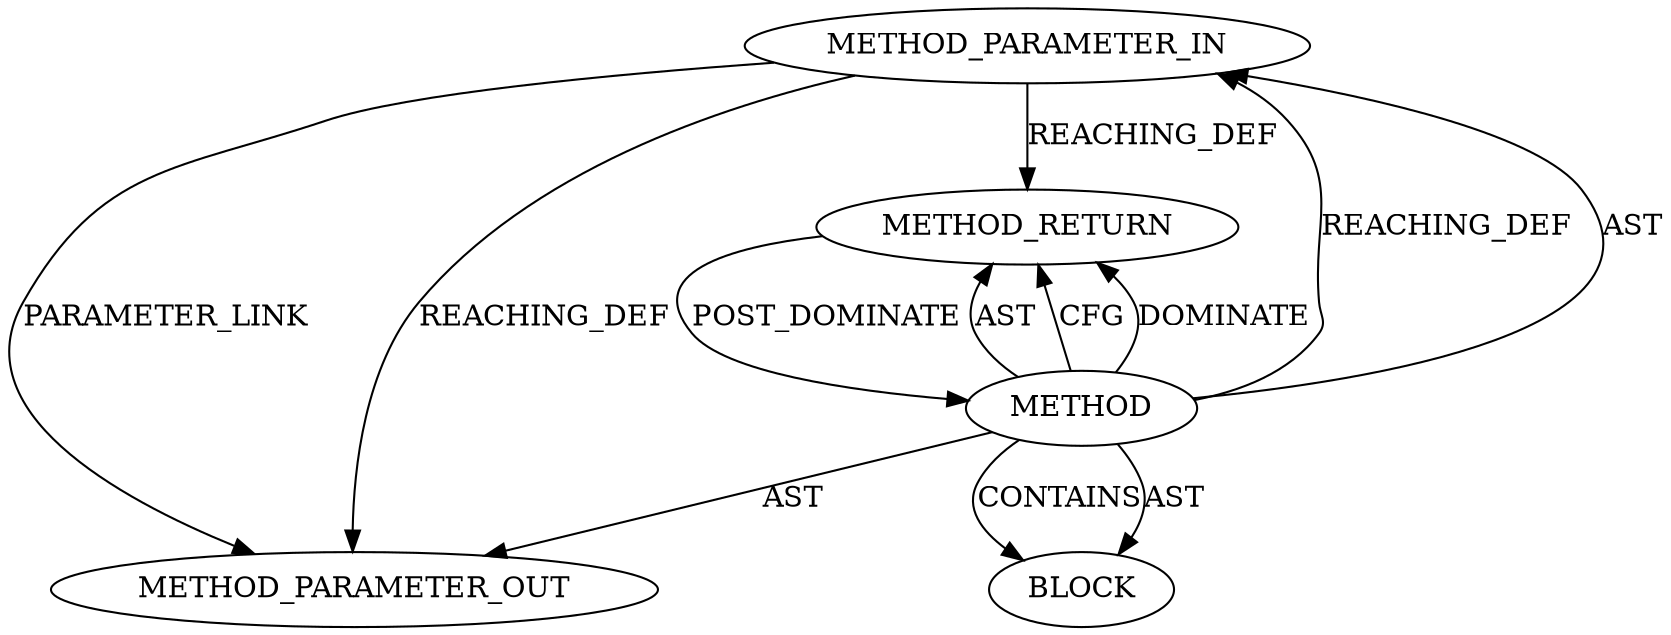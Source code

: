 digraph {
  27357 [label=METHOD_PARAMETER_OUT ORDER=1 CODE="p1" IS_VARIADIC=false TYPE_FULL_NAME="ANY" EVALUATION_STRATEGY="BY_VALUE" INDEX=1 NAME="p1"]
  25888 [label=METHOD_PARAMETER_IN ORDER=1 CODE="p1" IS_VARIADIC=false TYPE_FULL_NAME="ANY" EVALUATION_STRATEGY="BY_VALUE" INDEX=1 NAME="p1"]
  25887 [label=METHOD AST_PARENT_TYPE="NAMESPACE_BLOCK" AST_PARENT_FULL_NAME="<global>" ORDER=0 CODE="<empty>" FULL_NAME="HMAC_CTX_cleanup" IS_EXTERNAL=true FILENAME="<empty>" SIGNATURE="" NAME="HMAC_CTX_cleanup"]
  25890 [label=METHOD_RETURN ORDER=2 CODE="RET" TYPE_FULL_NAME="ANY" EVALUATION_STRATEGY="BY_VALUE"]
  25889 [label=BLOCK ORDER=1 ARGUMENT_INDEX=1 CODE="<empty>" TYPE_FULL_NAME="ANY"]
  25887 -> 25890 [label=AST ]
  25887 -> 25890 [label=CFG ]
  25888 -> 27357 [label=PARAMETER_LINK ]
  25887 -> 25889 [label=CONTAINS ]
  25887 -> 25888 [label=REACHING_DEF VARIABLE=""]
  25890 -> 25887 [label=POST_DOMINATE ]
  25887 -> 25888 [label=AST ]
  25887 -> 27357 [label=AST ]
  25887 -> 25889 [label=AST ]
  25888 -> 25890 [label=REACHING_DEF VARIABLE="p1"]
  25887 -> 25890 [label=DOMINATE ]
  25888 -> 27357 [label=REACHING_DEF VARIABLE="p1"]
}
